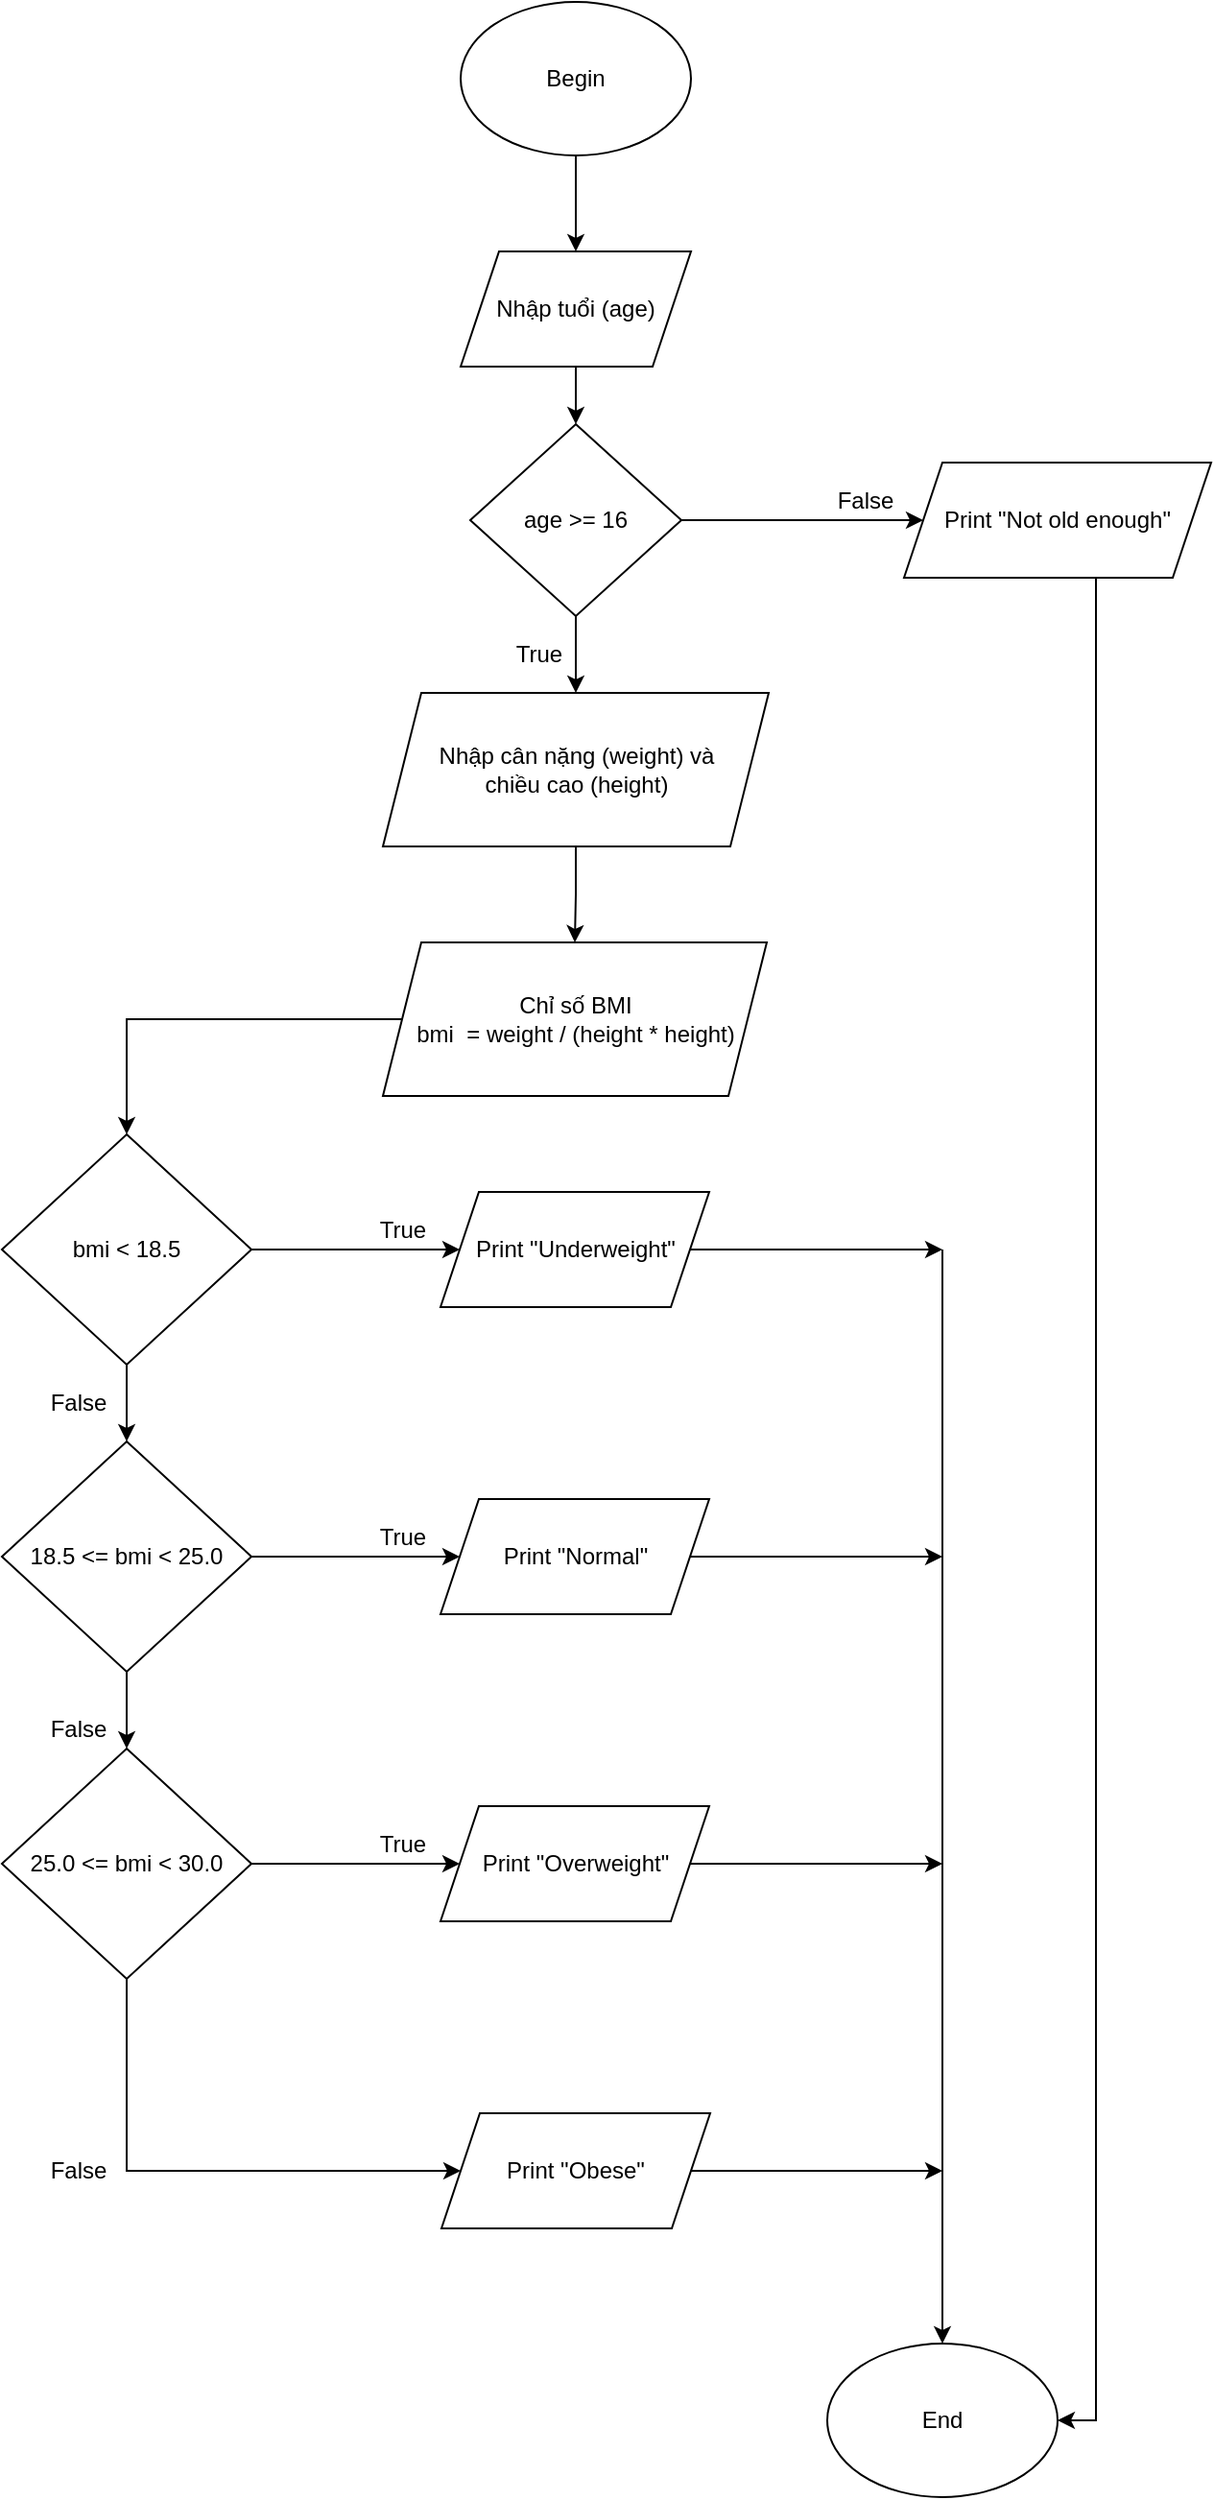 <mxfile version="15.2.7" type="github">
  <diagram id="C5RBs43oDa-KdzZeNtuy" name="Page-1">
    <mxGraphModel dx="923" dy="383" grid="1" gridSize="10" guides="1" tooltips="1" connect="1" arrows="1" fold="1" page="1" pageScale="1" pageWidth="1169" pageHeight="1654" math="0" shadow="0">
      <root>
        <mxCell id="WIyWlLk6GJQsqaUBKTNV-0" />
        <mxCell id="WIyWlLk6GJQsqaUBKTNV-1" parent="WIyWlLk6GJQsqaUBKTNV-0" />
        <mxCell id="LuQ_SsqMpc5qst0Bav_3-2" style="edgeStyle=orthogonalEdgeStyle;rounded=0;orthogonalLoop=1;jettySize=auto;html=1;entryX=0.5;entryY=0;entryDx=0;entryDy=0;" parent="WIyWlLk6GJQsqaUBKTNV-1" source="LuQ_SsqMpc5qst0Bav_3-0" target="LuQ_SsqMpc5qst0Bav_3-1" edge="1">
          <mxGeometry relative="1" as="geometry" />
        </mxCell>
        <mxCell id="LuQ_SsqMpc5qst0Bav_3-0" value="Begin" style="ellipse;whiteSpace=wrap;html=1;" parent="WIyWlLk6GJQsqaUBKTNV-1" vertex="1">
          <mxGeometry x="349" width="120" height="80" as="geometry" />
        </mxCell>
        <mxCell id="LuQ_SsqMpc5qst0Bav_3-4" style="edgeStyle=orthogonalEdgeStyle;rounded=0;orthogonalLoop=1;jettySize=auto;html=1;entryX=0.5;entryY=0;entryDx=0;entryDy=0;" parent="WIyWlLk6GJQsqaUBKTNV-1" source="LuQ_SsqMpc5qst0Bav_3-1" target="LuQ_SsqMpc5qst0Bav_3-3" edge="1">
          <mxGeometry relative="1" as="geometry" />
        </mxCell>
        <mxCell id="LuQ_SsqMpc5qst0Bav_3-1" value="Nhập tuổi (age)" style="shape=parallelogram;perimeter=parallelogramPerimeter;whiteSpace=wrap;html=1;fixedSize=1;" parent="WIyWlLk6GJQsqaUBKTNV-1" vertex="1">
          <mxGeometry x="349" y="130" width="120" height="60" as="geometry" />
        </mxCell>
        <mxCell id="LuQ_SsqMpc5qst0Bav_3-6" style="edgeStyle=orthogonalEdgeStyle;rounded=0;orthogonalLoop=1;jettySize=auto;html=1;entryX=0.5;entryY=0;entryDx=0;entryDy=0;" parent="WIyWlLk6GJQsqaUBKTNV-1" source="LuQ_SsqMpc5qst0Bav_3-3" target="LuQ_SsqMpc5qst0Bav_3-5" edge="1">
          <mxGeometry relative="1" as="geometry" />
        </mxCell>
        <mxCell id="LuQ_SsqMpc5qst0Bav_3-18" style="edgeStyle=orthogonalEdgeStyle;rounded=0;orthogonalLoop=1;jettySize=auto;html=1;entryX=0;entryY=0.5;entryDx=0;entryDy=0;" parent="WIyWlLk6GJQsqaUBKTNV-1" source="LuQ_SsqMpc5qst0Bav_3-3" target="LuQ_SsqMpc5qst0Bav_3-8" edge="1">
          <mxGeometry relative="1" as="geometry">
            <mxPoint x="510" y="340" as="targetPoint" />
          </mxGeometry>
        </mxCell>
        <mxCell id="LuQ_SsqMpc5qst0Bav_3-3" value="age &amp;gt;= 16" style="rhombus;whiteSpace=wrap;html=1;" parent="WIyWlLk6GJQsqaUBKTNV-1" vertex="1">
          <mxGeometry x="354" y="220" width="110" height="100" as="geometry" />
        </mxCell>
        <mxCell id="LuQ_SsqMpc5qst0Bav_3-13" style="edgeStyle=orthogonalEdgeStyle;rounded=0;orthogonalLoop=1;jettySize=auto;html=1;" parent="WIyWlLk6GJQsqaUBKTNV-1" source="LuQ_SsqMpc5qst0Bav_3-5" target="LuQ_SsqMpc5qst0Bav_3-12" edge="1">
          <mxGeometry relative="1" as="geometry" />
        </mxCell>
        <mxCell id="LuQ_SsqMpc5qst0Bav_3-5" value="Nhập cân nặng (weight) và &lt;br&gt;chiều cao (height)" style="shape=parallelogram;perimeter=parallelogramPerimeter;whiteSpace=wrap;html=1;fixedSize=1;" parent="WIyWlLk6GJQsqaUBKTNV-1" vertex="1">
          <mxGeometry x="308.5" y="360" width="201" height="80" as="geometry" />
        </mxCell>
        <mxCell id="LuQ_SsqMpc5qst0Bav_3-7" value="True" style="text;html=1;strokeColor=none;fillColor=none;align=center;verticalAlign=middle;whiteSpace=wrap;rounded=0;" parent="WIyWlLk6GJQsqaUBKTNV-1" vertex="1">
          <mxGeometry x="370" y="330" width="40" height="20" as="geometry" />
        </mxCell>
        <mxCell id="N8pYCB7wPmzCUJ3naFon-0" style="edgeStyle=orthogonalEdgeStyle;rounded=0;orthogonalLoop=1;jettySize=auto;html=1;entryX=1;entryY=0.5;entryDx=0;entryDy=0;" edge="1" parent="WIyWlLk6GJQsqaUBKTNV-1" source="LuQ_SsqMpc5qst0Bav_3-8" target="LuQ_SsqMpc5qst0Bav_3-41">
          <mxGeometry relative="1" as="geometry">
            <mxPoint x="700" y="1310" as="targetPoint" />
            <Array as="points">
              <mxPoint x="680" y="1260" />
            </Array>
          </mxGeometry>
        </mxCell>
        <mxCell id="LuQ_SsqMpc5qst0Bav_3-8" value="Print &quot;Not old enough&quot;" style="shape=parallelogram;perimeter=parallelogramPerimeter;whiteSpace=wrap;html=1;fixedSize=1;" parent="WIyWlLk6GJQsqaUBKTNV-1" vertex="1">
          <mxGeometry x="580" y="240" width="160" height="60" as="geometry" />
        </mxCell>
        <mxCell id="LuQ_SsqMpc5qst0Bav_3-10" value="False" style="text;html=1;strokeColor=none;fillColor=none;align=center;verticalAlign=middle;whiteSpace=wrap;rounded=0;" parent="WIyWlLk6GJQsqaUBKTNV-1" vertex="1">
          <mxGeometry x="540" y="250" width="40" height="20" as="geometry" />
        </mxCell>
        <mxCell id="LuQ_SsqMpc5qst0Bav_3-15" style="edgeStyle=orthogonalEdgeStyle;rounded=0;orthogonalLoop=1;jettySize=auto;html=1;" parent="WIyWlLk6GJQsqaUBKTNV-1" source="LuQ_SsqMpc5qst0Bav_3-12" target="LuQ_SsqMpc5qst0Bav_3-14" edge="1">
          <mxGeometry relative="1" as="geometry" />
        </mxCell>
        <mxCell id="LuQ_SsqMpc5qst0Bav_3-12" value="Chỉ số BMI&lt;br&gt;bmi&amp;nbsp; = weight / (height * height)" style="shape=parallelogram;perimeter=parallelogramPerimeter;whiteSpace=wrap;html=1;fixedSize=1;" parent="WIyWlLk6GJQsqaUBKTNV-1" vertex="1">
          <mxGeometry x="308.5" y="490" width="200" height="80" as="geometry" />
        </mxCell>
        <mxCell id="LuQ_SsqMpc5qst0Bav_3-17" value="" style="edgeStyle=orthogonalEdgeStyle;rounded=0;orthogonalLoop=1;jettySize=auto;html=1;" parent="WIyWlLk6GJQsqaUBKTNV-1" source="LuQ_SsqMpc5qst0Bav_3-14" target="LuQ_SsqMpc5qst0Bav_3-16" edge="1">
          <mxGeometry relative="1" as="geometry" />
        </mxCell>
        <mxCell id="LuQ_SsqMpc5qst0Bav_3-22" style="edgeStyle=orthogonalEdgeStyle;rounded=0;orthogonalLoop=1;jettySize=auto;html=1;entryX=0.5;entryY=0;entryDx=0;entryDy=0;" parent="WIyWlLk6GJQsqaUBKTNV-1" source="LuQ_SsqMpc5qst0Bav_3-14" target="LuQ_SsqMpc5qst0Bav_3-21" edge="1">
          <mxGeometry relative="1" as="geometry" />
        </mxCell>
        <mxCell id="LuQ_SsqMpc5qst0Bav_3-14" value="bmi &amp;lt; 18.5" style="rhombus;whiteSpace=wrap;html=1;" parent="WIyWlLk6GJQsqaUBKTNV-1" vertex="1">
          <mxGeometry x="110" y="590" width="130" height="120" as="geometry" />
        </mxCell>
        <mxCell id="LuQ_SsqMpc5qst0Bav_3-39" style="edgeStyle=orthogonalEdgeStyle;rounded=0;orthogonalLoop=1;jettySize=auto;html=1;" parent="WIyWlLk6GJQsqaUBKTNV-1" source="LuQ_SsqMpc5qst0Bav_3-16" edge="1">
          <mxGeometry relative="1" as="geometry">
            <mxPoint x="600" y="650" as="targetPoint" />
          </mxGeometry>
        </mxCell>
        <mxCell id="LuQ_SsqMpc5qst0Bav_3-16" value="Print &quot;Underweight&quot;" style="shape=parallelogram;perimeter=parallelogramPerimeter;whiteSpace=wrap;html=1;fixedSize=1;" parent="WIyWlLk6GJQsqaUBKTNV-1" vertex="1">
          <mxGeometry x="338.5" y="620" width="140" height="60" as="geometry" />
        </mxCell>
        <mxCell id="LuQ_SsqMpc5qst0Bav_3-27" style="edgeStyle=orthogonalEdgeStyle;rounded=0;orthogonalLoop=1;jettySize=auto;html=1;entryX=0.5;entryY=0;entryDx=0;entryDy=0;" parent="WIyWlLk6GJQsqaUBKTNV-1" source="LuQ_SsqMpc5qst0Bav_3-21" target="LuQ_SsqMpc5qst0Bav_3-23" edge="1">
          <mxGeometry relative="1" as="geometry" />
        </mxCell>
        <mxCell id="LuQ_SsqMpc5qst0Bav_3-33" style="edgeStyle=orthogonalEdgeStyle;rounded=0;orthogonalLoop=1;jettySize=auto;html=1;entryX=0;entryY=0.5;entryDx=0;entryDy=0;" parent="WIyWlLk6GJQsqaUBKTNV-1" source="LuQ_SsqMpc5qst0Bav_3-21" target="LuQ_SsqMpc5qst0Bav_3-30" edge="1">
          <mxGeometry relative="1" as="geometry" />
        </mxCell>
        <mxCell id="LuQ_SsqMpc5qst0Bav_3-21" value="18.5 &amp;lt;= bmi &amp;lt; 25.0" style="rhombus;whiteSpace=wrap;html=1;" parent="WIyWlLk6GJQsqaUBKTNV-1" vertex="1">
          <mxGeometry x="110" y="750" width="130" height="120" as="geometry" />
        </mxCell>
        <mxCell id="LuQ_SsqMpc5qst0Bav_3-34" style="edgeStyle=orthogonalEdgeStyle;rounded=0;orthogonalLoop=1;jettySize=auto;html=1;" parent="WIyWlLk6GJQsqaUBKTNV-1" source="LuQ_SsqMpc5qst0Bav_3-23" target="LuQ_SsqMpc5qst0Bav_3-31" edge="1">
          <mxGeometry relative="1" as="geometry" />
        </mxCell>
        <mxCell id="LuQ_SsqMpc5qst0Bav_3-42" style="edgeStyle=orthogonalEdgeStyle;rounded=0;orthogonalLoop=1;jettySize=auto;html=1;entryX=0;entryY=0.5;entryDx=0;entryDy=0;" parent="WIyWlLk6GJQsqaUBKTNV-1" source="LuQ_SsqMpc5qst0Bav_3-23" target="LuQ_SsqMpc5qst0Bav_3-32" edge="1">
          <mxGeometry relative="1" as="geometry">
            <Array as="points">
              <mxPoint x="175" y="1130" />
            </Array>
          </mxGeometry>
        </mxCell>
        <mxCell id="LuQ_SsqMpc5qst0Bav_3-23" value="25.0 &amp;lt;= bmi &amp;lt; 30.0" style="rhombus;whiteSpace=wrap;html=1;" parent="WIyWlLk6GJQsqaUBKTNV-1" vertex="1">
          <mxGeometry x="110" y="910" width="130" height="120" as="geometry" />
        </mxCell>
        <mxCell id="LuQ_SsqMpc5qst0Bav_3-36" style="edgeStyle=orthogonalEdgeStyle;rounded=0;orthogonalLoop=1;jettySize=auto;html=1;" parent="WIyWlLk6GJQsqaUBKTNV-1" source="LuQ_SsqMpc5qst0Bav_3-30" edge="1">
          <mxGeometry relative="1" as="geometry">
            <mxPoint x="600" y="810" as="targetPoint" />
          </mxGeometry>
        </mxCell>
        <mxCell id="LuQ_SsqMpc5qst0Bav_3-30" value="Print &quot;Normal&quot;" style="shape=parallelogram;perimeter=parallelogramPerimeter;whiteSpace=wrap;html=1;fixedSize=1;" parent="WIyWlLk6GJQsqaUBKTNV-1" vertex="1">
          <mxGeometry x="338.5" y="780" width="140" height="60" as="geometry" />
        </mxCell>
        <mxCell id="LuQ_SsqMpc5qst0Bav_3-37" style="edgeStyle=orthogonalEdgeStyle;rounded=0;orthogonalLoop=1;jettySize=auto;html=1;" parent="WIyWlLk6GJQsqaUBKTNV-1" source="LuQ_SsqMpc5qst0Bav_3-31" edge="1">
          <mxGeometry relative="1" as="geometry">
            <mxPoint x="600" y="970" as="targetPoint" />
          </mxGeometry>
        </mxCell>
        <mxCell id="LuQ_SsqMpc5qst0Bav_3-31" value="Print &quot;Overweight&quot;" style="shape=parallelogram;perimeter=parallelogramPerimeter;whiteSpace=wrap;html=1;fixedSize=1;" parent="WIyWlLk6GJQsqaUBKTNV-1" vertex="1">
          <mxGeometry x="338.5" y="940" width="140" height="60" as="geometry" />
        </mxCell>
        <mxCell id="LuQ_SsqMpc5qst0Bav_3-38" style="edgeStyle=orthogonalEdgeStyle;rounded=0;orthogonalLoop=1;jettySize=auto;html=1;" parent="WIyWlLk6GJQsqaUBKTNV-1" source="LuQ_SsqMpc5qst0Bav_3-32" edge="1">
          <mxGeometry relative="1" as="geometry">
            <mxPoint x="600" y="1130" as="targetPoint" />
          </mxGeometry>
        </mxCell>
        <mxCell id="LuQ_SsqMpc5qst0Bav_3-32" value="Print &quot;Obese&quot;" style="shape=parallelogram;perimeter=parallelogramPerimeter;whiteSpace=wrap;html=1;fixedSize=1;" parent="WIyWlLk6GJQsqaUBKTNV-1" vertex="1">
          <mxGeometry x="339" y="1100" width="140" height="60" as="geometry" />
        </mxCell>
        <mxCell id="LuQ_SsqMpc5qst0Bav_3-41" value="End" style="ellipse;whiteSpace=wrap;html=1;" parent="WIyWlLk6GJQsqaUBKTNV-1" vertex="1">
          <mxGeometry x="540" y="1220" width="120" height="80" as="geometry" />
        </mxCell>
        <mxCell id="LuQ_SsqMpc5qst0Bav_3-43" value="False" style="text;html=1;strokeColor=none;fillColor=none;align=center;verticalAlign=middle;whiteSpace=wrap;rounded=0;" parent="WIyWlLk6GJQsqaUBKTNV-1" vertex="1">
          <mxGeometry x="130" y="720" width="40" height="20" as="geometry" />
        </mxCell>
        <mxCell id="LuQ_SsqMpc5qst0Bav_3-44" value="False" style="text;html=1;strokeColor=none;fillColor=none;align=center;verticalAlign=middle;whiteSpace=wrap;rounded=0;" parent="WIyWlLk6GJQsqaUBKTNV-1" vertex="1">
          <mxGeometry x="130" y="890" width="40" height="20" as="geometry" />
        </mxCell>
        <mxCell id="LuQ_SsqMpc5qst0Bav_3-45" value="False" style="text;html=1;strokeColor=none;fillColor=none;align=center;verticalAlign=middle;whiteSpace=wrap;rounded=0;" parent="WIyWlLk6GJQsqaUBKTNV-1" vertex="1">
          <mxGeometry x="130" y="1120" width="40" height="20" as="geometry" />
        </mxCell>
        <mxCell id="LuQ_SsqMpc5qst0Bav_3-46" value="True" style="text;html=1;strokeColor=none;fillColor=none;align=center;verticalAlign=middle;whiteSpace=wrap;rounded=0;" parent="WIyWlLk6GJQsqaUBKTNV-1" vertex="1">
          <mxGeometry x="299" y="950" width="40" height="20" as="geometry" />
        </mxCell>
        <mxCell id="LuQ_SsqMpc5qst0Bav_3-47" value="True" style="text;html=1;strokeColor=none;fillColor=none;align=center;verticalAlign=middle;whiteSpace=wrap;rounded=0;" parent="WIyWlLk6GJQsqaUBKTNV-1" vertex="1">
          <mxGeometry x="299" y="790" width="40" height="20" as="geometry" />
        </mxCell>
        <mxCell id="LuQ_SsqMpc5qst0Bav_3-48" value="True" style="text;html=1;strokeColor=none;fillColor=none;align=center;verticalAlign=middle;whiteSpace=wrap;rounded=0;" parent="WIyWlLk6GJQsqaUBKTNV-1" vertex="1">
          <mxGeometry x="299" y="630" width="40" height="20" as="geometry" />
        </mxCell>
        <mxCell id="N8pYCB7wPmzCUJ3naFon-2" value="" style="endArrow=classic;html=1;entryX=0.5;entryY=0;entryDx=0;entryDy=0;" edge="1" parent="WIyWlLk6GJQsqaUBKTNV-1" target="LuQ_SsqMpc5qst0Bav_3-41">
          <mxGeometry width="50" height="50" relative="1" as="geometry">
            <mxPoint x="600" y="650" as="sourcePoint" />
            <mxPoint x="550" y="680" as="targetPoint" />
          </mxGeometry>
        </mxCell>
      </root>
    </mxGraphModel>
  </diagram>
</mxfile>
